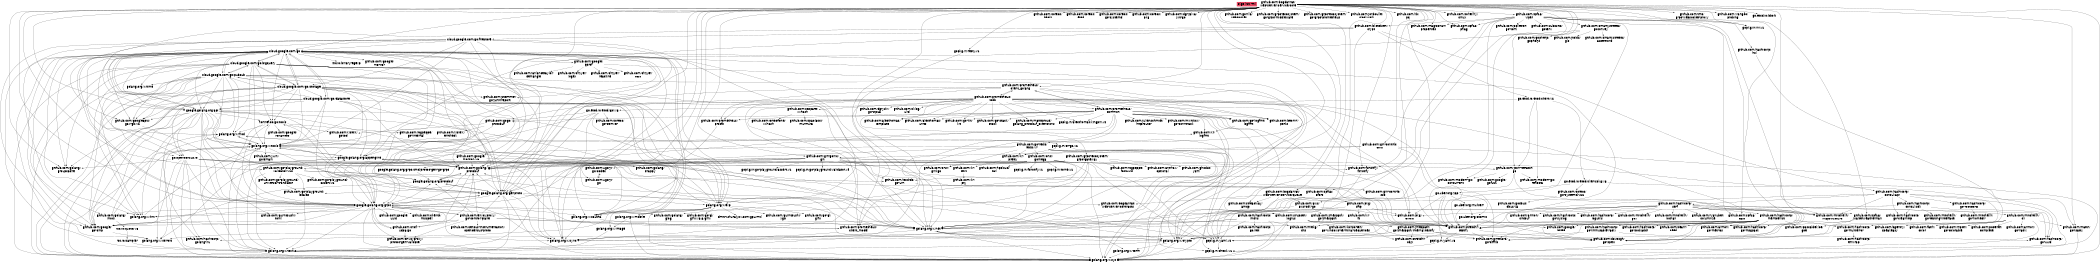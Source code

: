 digraph {
graph [overlap=false, size=14];
root="$(go list -m)";
node [ shape = plaintext, fontname = "Helvetica",
fontsize=24];
"$(go list -m)" [style = filled,
fillcolor = "#E94762"];
"cloud.google.com/go" -> "cloud.google.com/go/bigquery"
"cloud.google.com/go" -> "cloud.google.com/go/datastore"
"cloud.google.com/go" -> "cloud.google.com/go/pubsub"
"cloud.google.com/go" -> "cloud.google.com/go/storage"
"cloud.google.com/go" -> "github.com/golang/\ngroupcache"
"cloud.google.com/go" -> "github.com/golang/\nmock"
"cloud.google.com/go" -> "github.com/golang/\nprotobuf"
"cloud.google.com/go" -> "github.com/google/\nbtree"
"cloud.google.com/go" -> "github.com/google/\ngo-cmp"
"cloud.google.com/go" -> "github.com/google/\nmartian"
"cloud.google.com/go" -> "github.com/google/\nmartian/v3"
"cloud.google.com/go" -> "github.com/google/\npprof"
"cloud.google.com/go" -> "github.com/googleapis/\ngax-go/v2"
"cloud.google.com/go" -> "github.com/jstemmer/\ngo-junit-report"
"cloud.google.com/go" -> "go.opencensus.io"
"cloud.google.com/go" -> "golang.org/x/exp"
"cloud.google.com/go" -> "golang.org/x/lint"
"cloud.google.com/go" -> "golang.org/x/mod"
"cloud.google.com/go" -> "golang.org/x/net"
"cloud.google.com/go" -> "golang.org/x/oauth2"
"cloud.google.com/go" -> "golang.org/x/sync"
"cloud.google.com/go" -> "golang.org/x/sys"
"cloud.google.com/go" -> "golang.org/x/text"
"cloud.google.com/go" -> "golang.org/x/time"
"cloud.google.com/go" -> "golang.org/x/tools"
"cloud.google.com/go" -> "golang.org/x/xerrors"
"cloud.google.com/go" -> "google.golang.org/api"
"cloud.google.com/go" -> "google.golang.org/appengine"
"cloud.google.com/go" -> "google.golang.org/genproto"
"cloud.google.com/go" -> "google.golang.org/grpc"
"cloud.google.com/go" -> "google.golang.org/protobuf"
"cloud.google.com/go" -> "honnef.co/go/tools"
"cloud.google.com/go" -> "rsc.io/binaryregexp"
"cloud.google.com/go/bigquery" -> "cloud.google.com/go"
"cloud.google.com/go/bigquery" -> "cloud.google.com/go/pubsub"
"cloud.google.com/go/bigquery" -> "cloud.google.com/go/storage"
"cloud.google.com/go/bigquery" -> "github.com/golang/\ngroupcache"
"cloud.google.com/go/bigquery" -> "github.com/golang/\nprotobuf"
"cloud.google.com/go/bigquery" -> "github.com/google/\ngo-cmp"
"cloud.google.com/go/bigquery" -> "github.com/googleapis/\ngax-go/v2"
"cloud.google.com/go/bigquery" -> "golang.org/x/exp"
"cloud.google.com/go/bigquery" -> "golang.org/x/lint"
"cloud.google.com/go/bigquery" -> "golang.org/x/mod"
"cloud.google.com/go/bigquery" -> "golang.org/x/net"
"cloud.google.com/go/bigquery" -> "golang.org/x/sys"
"cloud.google.com/go/bigquery" -> "golang.org/x/tools"
"cloud.google.com/go/bigquery" -> "google.golang.org/api"
"cloud.google.com/go/bigquery" -> "google.golang.org/appengine"
"cloud.google.com/go/bigquery" -> "google.golang.org/genproto"
"cloud.google.com/go/bigquery" -> "google.golang.org/grpc"
"cloud.google.com/go/bigquery" -> "honnef.co/go/tools"
"cloud.google.com/go/datastore" -> "cloud.google.com/go"
"cloud.google.com/go/datastore" -> "cloud.google.com/go/pubsub"
"cloud.google.com/go/datastore" -> "github.com/golang/\nprotobuf"
"cloud.google.com/go/datastore" -> "github.com/google/\ngo-cmp"
"cloud.google.com/go/datastore" -> "github.com/googleapis/\ngax-go/v2"
"cloud.google.com/go/datastore" -> "golang.org/x/exp"
"cloud.google.com/go/datastore" -> "golang.org/x/sys"
"cloud.google.com/go/datastore" -> "golang.org/x/tools"
"cloud.google.com/go/datastore" -> "google.golang.org/api"
"cloud.google.com/go/datastore" -> "google.golang.org/appengine"
"cloud.google.com/go/datastore" -> "google.golang.org/genproto"
"cloud.google.com/go/datastore" -> "google.golang.org/grpc"
"cloud.google.com/go/firestore" -> "cloud.google.com/go"
"cloud.google.com/go/firestore" -> "cloud.google.com/go/storage"
"cloud.google.com/go/firestore" -> "github.com/golang/\nprotobuf"
"cloud.google.com/go/firestore" -> "github.com/google/\ngo-cmp"
"cloud.google.com/go/firestore" -> "github.com/googleapis/\ngax-go/v2"
"cloud.google.com/go/firestore" -> "golang.org/x/exp"
"cloud.google.com/go/firestore" -> "golang.org/x/lint"
"cloud.google.com/go/firestore" -> "golang.org/x/tools"
"cloud.google.com/go/firestore" -> "google.golang.org/api"
"cloud.google.com/go/firestore" -> "google.golang.org/genproto"
"cloud.google.com/go/firestore" -> "google.golang.org/grpc"
"cloud.google.com/go/pubsub" -> "cloud.google.com/go"
"cloud.google.com/go/pubsub" -> "cloud.google.com/go/bigquery"
"cloud.google.com/go/pubsub" -> "cloud.google.com/go/storage"
"cloud.google.com/go/pubsub" -> "github.com/golang/\nprotobuf"
"cloud.google.com/go/pubsub" -> "github.com/google/\ngo-cmp"
"cloud.google.com/go/pubsub" -> "github.com/googleapis/\ngax-go/v2"
"cloud.google.com/go/pubsub" -> "go.opencensus.io"
"cloud.google.com/go/pubsub" -> "golang.org/x/exp"
"cloud.google.com/go/pubsub" -> "golang.org/x/lint"
"cloud.google.com/go/pubsub" -> "golang.org/x/mod"
"cloud.google.com/go/pubsub" -> "golang.org/x/net"
"cloud.google.com/go/pubsub" -> "golang.org/x/oauth2"
"cloud.google.com/go/pubsub" -> "golang.org/x/sync"
"cloud.google.com/go/pubsub" -> "golang.org/x/sys"
"cloud.google.com/go/pubsub" -> "golang.org/x/time"
"cloud.google.com/go/pubsub" -> "golang.org/x/tools"
"cloud.google.com/go/pubsub" -> "google.golang.org/api"
"cloud.google.com/go/pubsub" -> "google.golang.org/genproto"
"cloud.google.com/go/pubsub" -> "google.golang.org/grpc"
"cloud.google.com/go/storage" -> "cloud.google.com/go"
"cloud.google.com/go/storage" -> "cloud.google.com/go/bigquery"
"cloud.google.com/go/storage" -> "cloud.google.com/go/datastore"
"cloud.google.com/go/storage" -> "cloud.google.com/go/pubsub"
"cloud.google.com/go/storage" -> "github.com/golang/\ngroupcache"
"cloud.google.com/go/storage" -> "github.com/golang/\nprotobuf"
"cloud.google.com/go/storage" -> "github.com/google/\ngo-cmp"
"cloud.google.com/go/storage" -> "github.com/googleapis/\ngax-go/v2"
"cloud.google.com/go/storage" -> "github.com/jstemmer/\ngo-junit-report"
"cloud.google.com/go/storage" -> "go.opencensus.io"
"cloud.google.com/go/storage" -> "golang.org/x/exp"
"cloud.google.com/go/storage" -> "golang.org/x/net"
"cloud.google.com/go/storage" -> "golang.org/x/oauth2"
"cloud.google.com/go/storage" -> "golang.org/x/sys"
"cloud.google.com/go/storage" -> "golang.org/x/tools"
"cloud.google.com/go/storage" -> "google.golang.org/api"
"cloud.google.com/go/storage" -> "google.golang.org/appengine"
"cloud.google.com/go/storage" -> "google.golang.org/genproto"
"cloud.google.com/go/storage" -> "google.golang.org/grpc"
"cloud.google.com/go/storage" -> "honnef.co/go/tools"
"github.com/aws/\naws-sdk-go" -> "github.com/jmespath/\ngo-jmespath"
"github.com/aws/\naws-sdk-go" -> "github.com/pkg/\nerrors"
"github.com/aws/\naws-sdk-go" -> "golang.org/x/net"
"github.com/bketelsen/\ncrypt" -> "cloud.google.com/go/firestore"
"github.com/bketelsen/\ncrypt" -> "github.com/hashicorp/\nconsul/api"
"github.com/bketelsen/\ncrypt" -> "go.etcd.io/etcd/client/v2"
"github.com/bketelsen/\ncrypt" -> "golang.org/x/crypto"
"github.com/bketelsen/\ncrypt" -> "google.golang.org/api"
"github.com/bketelsen/\ncrypt" -> "google.golang.org/grpc"
"github.com/bogdanrat/\nweb-server/service/core" -> "cloud.google.com/go"
"github.com/bogdanrat/\nweb-server/service/core" -> "github.com/aws/\naws-sdk-go"
"github.com/bogdanrat/\nweb-server/service/core" -> "github.com/bogdanrat/\nweb-server/contracts"
"github.com/bogdanrat/\nweb-server/service/core" -> "github.com/bogdanrat/\nweb-server/service/queue"
"github.com/bogdanrat/\nweb-server/service/core" -> "github.com/coreos/\nbbolt"
"github.com/bogdanrat/\nweb-server/service/core" -> "github.com/coreos/\netcd"
"github.com/bogdanrat/\nweb-server/service/core" -> "github.com/coreos/\ngo-systemd"
"github.com/bogdanrat/\nweb-server/service/core" -> "github.com/coreos/\npkg"
"github.com/bogdanrat/\nweb-server/service/core" -> "github.com/dgrijalva/\njwt-go"
"github.com/bogdanrat/\nweb-server/service/core" -> "github.com/fsnotify/\nfsnotify"
"github.com/bogdanrat/\nweb-server/service/core" -> "github.com/gin-contrib/\ncors"
"github.com/bogdanrat/\nweb-server/service/core" -> "github.com/gin-gonic/\ngin"
"github.com/bogdanrat/\nweb-server/service/core" -> "github.com/go-playground/\nvalidator/v10"
"github.com/bogdanrat/\nweb-server/service/core" -> "github.com/go-redis/\nredis/v7"
"github.com/bogdanrat/\nweb-server/service/core" -> "github.com/golang/\ngroupcache"
"github.com/bogdanrat/\nweb-server/service/core" -> "github.com/gorilla/\nwebsocket"
"github.com/bogdanrat/\nweb-server/service/core" -> "github.com/grpc-ecosystem/\ngo-grpc-middleware"
"github.com/bogdanrat/\nweb-server/service/core" -> "github.com/grpc-ecosystem/\ngo-grpc-prometheus"
"github.com/bogdanrat/\nweb-server/service/core" -> "github.com/jonboulle/\nclockwork"
"github.com/bogdanrat/\nweb-server/service/core" -> "github.com/json-iterator/\ngo"
"github.com/bogdanrat/\nweb-server/service/core" -> "github.com/leodido/\ngo-urn"
"github.com/bogdanrat/\nweb-server/service/core" -> "github.com/lib/\npq"
"github.com/bogdanrat/\nweb-server/service/core" -> "github.com/magiconair/\nproperties"
"github.com/bogdanrat/\nweb-server/service/core" -> "github.com/mattn/\ngo-isatty"
"github.com/bogdanrat/\nweb-server/service/core" -> "github.com/mitchellh/\nmapstructure"
"github.com/bogdanrat/\nweb-server/service/core" -> "github.com/modern-go/\nconcurrent"
"github.com/bogdanrat/\nweb-server/service/core" -> "github.com/prometheus/\nclient_golang"
"github.com/bogdanrat/\nweb-server/service/core" -> "github.com/soheilhy/\ncmux"
"github.com/bogdanrat/\nweb-server/service/core" -> "github.com/spf13/\nafero"
"github.com/bogdanrat/\nweb-server/service/core" -> "github.com/spf13/\ncast"
"github.com/bogdanrat/\nweb-server/service/core" -> "github.com/spf13/\njwalterweatherman"
"github.com/bogdanrat/\nweb-server/service/core" -> "github.com/spf13/\npflag"
"github.com/bogdanrat/\nweb-server/service/core" -> "github.com/spf13/\nviper"
"github.com/bogdanrat/\nweb-server/service/core" -> "github.com/streadway/\namqp"
"github.com/bogdanrat/\nweb-server/service/core" -> "github.com/tmc/\ngrpc-websocket-proxy"
"github.com/bogdanrat/\nweb-server/service/core" -> "github.com/ugorji/\ngo"
"github.com/bogdanrat/\nweb-server/service/core" -> "github.com/xiang90/\nprobing"
"github.com/bogdanrat/\nweb-server/service/core" -> "go.etcd.io/bbolt"
"github.com/bogdanrat/\nweb-server/service/core" -> "golang.org/x/crypto"
"github.com/bogdanrat/\nweb-server/service/core" -> "golang.org/x/net"
"github.com/bogdanrat/\nweb-server/service/core" -> "golang.org/x/oauth2"
"github.com/bogdanrat/\nweb-server/service/core" -> "golang.org/x/sys"
"github.com/bogdanrat/\nweb-server/service/core" -> "google.golang.org/api"
"github.com/bogdanrat/\nweb-server/service/core" -> "google.golang.org/genproto"
"github.com/bogdanrat/\nweb-server/service/core" -> "google.golang.org/grpc"
"github.com/bogdanrat/\nweb-server/service/core" -> "google.golang.org/protobuf"
"github.com/bogdanrat/\nweb-server/service/core" -> "gopkg.in/ini.v1"
"github.com/bogdanrat/\nweb-server/service/core" -> "gopkg.in/resty.v1"
"github.com/bogdanrat/\nweb-server/service/core" -> "gopkg.in/yaml.v2"
"github.com/bogdanrat/\nweb-server/service/queue" -> "github.com/aws/\naws-sdk-go"
"github.com/bogdanrat/\nweb-server/service/queue" -> "github.com/bogdanrat/\nweb-server/contracts"
"github.com/bogdanrat/\nweb-server/service/queue" -> "github.com/mitchellh/\nmapstructure"
"github.com/bogdanrat/\nweb-server/service/queue" -> "github.com/streadway/\namqp"
"github.com/bogdanrat/\nweb-server/service/queue" -> "golang.org/x/crypto"
"github.com/cespare/\nxxhash" -> "github.com/OneOfOne/\nxxhash"
"github.com/cespare/\nxxhash" -> "github.com/spaolacci/\nmurmur3"
"github.com/cncf/\nudpa/go" -> "github.com/envoyproxy/\nprotoc-gen-validate"
"github.com/cncf/\nudpa/go" -> "github.com/golang/\nprotobuf"
"github.com/cncf/\nudpa/go" -> "google.golang.org/grpc"
"github.com/coreos/\ngo-systemd/v22" -> "github.com/godbus/\ndbus/v5"
"github.com/envoyproxy/\ngo-control-plane" -> "github.com/census-instrumentation/\nopencensus-proto"
"github.com/envoyproxy/\ngo-control-plane" -> "github.com/cncf/\nudpa/go"
"github.com/envoyproxy/\ngo-control-plane" -> "github.com/envoyproxy/\nprotoc-gen-validate"
"github.com/envoyproxy/\ngo-control-plane" -> "github.com/golang/\nprotobuf"
"github.com/envoyproxy/\ngo-control-plane" -> "github.com/google/\ngo-cmp"
"github.com/envoyproxy/\ngo-control-plane" -> "github.com/prometheus/\nclient_model"
"github.com/envoyproxy/\ngo-control-plane" -> "github.com/stretchr/\ntestify"
"github.com/envoyproxy/\ngo-control-plane" -> "google.golang.org/genproto"
"github.com/envoyproxy/\ngo-control-plane" -> "google.golang.org/grpc"
"github.com/envoyproxy/\ngo-control-plane" -> "google.golang.org/protobuf"
"github.com/fsnotify/\nfsnotify" -> "golang.org/x/sys"
"github.com/gin-contrib/\ncors" -> "github.com/gin-gonic/\ngin"
"github.com/gin-contrib/\ncors" -> "github.com/kr/\npretty"
"github.com/gin-contrib/\ncors" -> "github.com/stretchr/\ntestify"
"github.com/gin-contrib/\ncors" -> "gopkg.in/check.v1"
"github.com/gin-contrib/\nsse" -> "github.com/stretchr/\ntestify"
"github.com/gin-gonic/\ngin" -> "github.com/gin-contrib/\nsse"
"github.com/gin-gonic/\ngin" -> "github.com/go-playground/\nlocales"
"github.com/gin-gonic/\ngin" -> "github.com/go-playground/\nuniversal-translator"
"github.com/gin-gonic/\ngin" -> "github.com/go-playground/\nvalidator/v10"
"github.com/gin-gonic/\ngin" -> "github.com/golang/\nprotobuf"
"github.com/gin-gonic/\ngin" -> "github.com/json-iterator/\ngo"
"github.com/gin-gonic/\ngin" -> "github.com/leodido/\ngo-urn"
"github.com/gin-gonic/\ngin" -> "github.com/mattn/\ngo-isatty"
"github.com/gin-gonic/\ngin" -> "github.com/stretchr/\ntestify"
"github.com/gin-gonic/\ngin" -> "github.com/ugorji/\ngo/codec"
"github.com/gin-gonic/\ngin" -> "gopkg.in/go-playground/assert.v1"
"github.com/gin-gonic/\ngin" -> "gopkg.in/go-playground/validator.v9"
"github.com/gin-gonic/\ngin" -> "gopkg.in/yaml.v2"
"github.com/go-logfmt/\nlogfmt" -> "github.com/kr/\nlogfmt"
"github.com/go-playground/\nlocales" -> "golang.org/x/text"
"github.com/go-playground/\nuniversal-translator" -> "github.com/go-playground/\nlocales"
"github.com/go-playground/\nvalidator/v10" -> "github.com/go-playground/\nassert/v2"
"github.com/go-playground/\nvalidator/v10" -> "github.com/go-playground/\nlocales"
"github.com/go-playground/\nvalidator/v10" -> "github.com/go-playground/\nuniversal-translator"
"github.com/go-playground/\nvalidator/v10" -> "github.com/leodido/\ngo-urn"
"github.com/go-playground/\nvalidator/v10" -> "golang.org/x/crypto"
"github.com/go-playground/\nvalidator/v10" -> "golang.org/x/text"
"github.com/go-redis/\nredis/v7" -> "github.com/golang/\nprotobuf"
"github.com/go-redis/\nredis/v7" -> "github.com/kr/\npretty"
"github.com/go-redis/\nredis/v7" -> "github.com/onsi/\nginkgo"
"github.com/go-redis/\nredis/v7" -> "github.com/onsi/\ngomega"
"github.com/go-redis/\nredis/v7" -> "golang.org/x/net"
"github.com/go-redis/\nredis/v7" -> "golang.org/x/sys"
"github.com/go-redis/\nredis/v7" -> "golang.org/x/text"
"github.com/go-redis/\nredis/v7" -> "gopkg.in/check.v1"
"github.com/go-redis/\nredis/v7" -> "gopkg.in/yaml.v2"
"github.com/gogo/\nprotobuf" -> "github.com/kisielk/\nerrcheck"
"github.com/gogo/\nprotobuf" -> "github.com/kisielk/\ngotool"
"github.com/gogo/\nprotobuf" -> "golang.org/x/tools"
"github.com/golang/\nmock" -> "golang.org/x/mod"
"github.com/golang/\nmock" -> "golang.org/x/tools"
"github.com/golang/\nmock" -> "rsc.io/quote/v3"
"github.com/golang/\nprotobuf" -> "github.com/google/\ngo-cmp"
"github.com/golang/\nprotobuf" -> "google.golang.org/protobuf"
"github.com/google/\ngo-cmp" -> "golang.org/x/xerrors"
"github.com/google/\nmartian/v3" -> "github.com/golang/\nprotobuf"
"github.com/google/\nmartian/v3" -> "github.com/golang/\nsnappy"
"github.com/google/\nmartian/v3" -> "golang.org/x/net"
"github.com/google/\nmartian/v3" -> "google.golang.org/grpc"
"github.com/google/\nmartian/v3" -> "google.golang.org/grpc/cmd/protoc-gen-go-grpc"
"github.com/google/\nmartian/v3" -> "google.golang.org/protobuf"
"github.com/google/\npprof" -> "github.com/chzyer/\nlogex"
"github.com/google/\npprof" -> "github.com/chzyer/\nreadline"
"github.com/google/\npprof" -> "github.com/chzyer/\ntest"
"github.com/google/\npprof" -> "github.com/ianlancetaylor/\ndemangle"
"github.com/google/\npprof" -> "golang.org/x/sys"
"github.com/googleapis/\ngax-go/v2" -> "google.golang.org/grpc"
"github.com/grpc-ecosystem/\ngrpc-gateway" -> "github.com/antihax/\noptional"
"github.com/grpc-ecosystem/\ngrpc-gateway" -> "github.com/ghodss/\nyaml"
"github.com/grpc-ecosystem/\ngrpc-gateway" -> "github.com/golang/\nglog"
"github.com/grpc-ecosystem/\ngrpc-gateway" -> "github.com/golang/\nprotobuf"
"github.com/grpc-ecosystem/\ngrpc-gateway" -> "github.com/rogpeppe/\nfastuuid"
"github.com/grpc-ecosystem/\ngrpc-gateway" -> "golang.org/x/net"
"github.com/grpc-ecosystem/\ngrpc-gateway" -> "golang.org/x/oauth2"
"github.com/grpc-ecosystem/\ngrpc-gateway" -> "golang.org/x/xerrors"
"github.com/grpc-ecosystem/\ngrpc-gateway" -> "google.golang.org/genproto"
"github.com/grpc-ecosystem/\ngrpc-gateway" -> "google.golang.org/grpc"
"github.com/grpc-ecosystem/\ngrpc-gateway" -> "gopkg.in/yaml.v2"
"github.com/hashicorp/\nconsul/api" -> "github.com/hashicorp/\nconsul/sdk"
"github.com/hashicorp/\nconsul/api" -> "github.com/hashicorp/\ngo-cleanhttp"
"github.com/hashicorp/\nconsul/api" -> "github.com/hashicorp/\ngo-rootcerts"
"github.com/hashicorp/\nconsul/api" -> "github.com/hashicorp/\ngo-uuid"
"github.com/hashicorp/\nconsul/api" -> "github.com/hashicorp/\nserf"
"github.com/hashicorp/\nconsul/api" -> "github.com/mitchellh/\nmapstructure"
"github.com/hashicorp/\nconsul/api" -> "github.com/pascaldekloe/\ngoe"
"github.com/hashicorp/\nconsul/api" -> "github.com/stretchr/\ntestify"
"github.com/hashicorp/\nconsul/sdk" -> "github.com/hashicorp/\ngo-cleanhttp"
"github.com/hashicorp/\nconsul/sdk" -> "github.com/hashicorp/\ngo-uuid"
"github.com/hashicorp/\nconsul/sdk" -> "github.com/mitchellh/\ngo-testing-interface"
"github.com/hashicorp/\nconsul/sdk" -> "github.com/pkg/\nerrors"
"github.com/hashicorp/\ngo-immutable-radix" -> "github.com/hashicorp/\ngo-uuid"
"github.com/hashicorp/\ngo-immutable-radix" -> "github.com/hashicorp/\ngolang-lru"
"github.com/hashicorp/\ngo-multierror" -> "github.com/hashicorp/\nerrwrap"
"github.com/hashicorp/\ngo-rootcerts" -> "github.com/mitchellh/\ngo-homedir"
"github.com/hashicorp/\nhcl" -> "github.com/davecgh/\ngo-spew"
"github.com/hashicorp/\nmdns" -> "github.com/hashicorp/\ngo.net"
"github.com/hashicorp/\nmdns" -> "github.com/miekg/\ndns"
"github.com/hashicorp/\nmdns" -> "golang.org/x/crypto"
"github.com/hashicorp/\nmdns" -> "golang.org/x/net"
"github.com/hashicorp/\nmdns" -> "golang.org/x/sync"
"github.com/hashicorp/\nmdns" -> "golang.org/x/sys"
"github.com/hashicorp/\nmemberlist" -> "github.com/armon/\ngo-metrics"
"github.com/hashicorp/\nmemberlist" -> "github.com/davecgh/\ngo-spew"
"github.com/hashicorp/\nmemberlist" -> "github.com/google/\nbtree"
"github.com/hashicorp/\nmemberlist" -> "github.com/hashicorp/\ngo-immutable-radix"
"github.com/hashicorp/\nmemberlist" -> "github.com/hashicorp/\ngo-msgpack"
"github.com/hashicorp/\nmemberlist" -> "github.com/hashicorp/\ngo-multierror"
"github.com/hashicorp/\nmemberlist" -> "github.com/hashicorp/\ngo-sockaddr"
"github.com/hashicorp/\nmemberlist" -> "github.com/miekg/\ndns"
"github.com/hashicorp/\nmemberlist" -> "github.com/pascaldekloe/\ngoe"
"github.com/hashicorp/\nmemberlist" -> "github.com/pmezard/\ngo-difflib"
"github.com/hashicorp/\nmemberlist" -> "github.com/sean-/\nseed"
"github.com/hashicorp/\nmemberlist" -> "github.com/stretchr/\ntestify"
"github.com/hashicorp/\nmemberlist" -> "golang.org/x/crypto"
"github.com/hashicorp/\nmemberlist" -> "golang.org/x/net"
"github.com/hashicorp/\nmemberlist" -> "golang.org/x/sync"
"github.com/hashicorp/\nmemberlist" -> "golang.org/x/sys"
"github.com/hashicorp/\nserf" -> "github.com/armon/\ncircbuf"
"github.com/hashicorp/\nserf" -> "github.com/armon/\ngo-metrics"
"github.com/hashicorp/\nserf" -> "github.com/hashicorp/\ngo-msgpack"
"github.com/hashicorp/\nserf" -> "github.com/hashicorp/\ngo-syslog"
"github.com/hashicorp/\nserf" -> "github.com/hashicorp/\ngo-uuid"
"github.com/hashicorp/\nserf" -> "github.com/hashicorp/\nlogutils"
"github.com/hashicorp/\nserf" -> "github.com/hashicorp/\nmdns"
"github.com/hashicorp/\nserf" -> "github.com/hashicorp/\nmemberlist"
"github.com/hashicorp/\nserf" -> "github.com/mitchellh/\ncli"
"github.com/hashicorp/\nserf" -> "github.com/mitchellh/\ngox"
"github.com/hashicorp/\nserf" -> "github.com/mitchellh/\niochan"
"github.com/hashicorp/\nserf" -> "github.com/mitchellh/\nmapstructure"
"github.com/hashicorp/\nserf" -> "github.com/ryanuber/\ncolumnize"
"github.com/hashicorp/\nserf" -> "github.com/stretchr/\ntestify"
"github.com/hashicorp/\nserf" -> "golang.org/x/net"
"github.com/jmespath/\ngo-jmespath" -> "github.com/jmespath/\ngo-jmespath/internal/testify"
"github.com/jmespath/\ngo-jmespath/internal/testify" -> "github.com/davecgh/\ngo-spew"
"github.com/jmespath/\ngo-jmespath/internal/testify" -> "github.com/pmezard/\ngo-difflib"
"github.com/jmespath/\ngo-jmespath/internal/testify" -> "github.com/stretchr/\nobjx"
"github.com/jmespath/\ngo-jmespath/internal/testify" -> "gopkg.in/yaml.v2"
"github.com/json-iterator/\ngo" -> "github.com/davecgh/\ngo-spew"
"github.com/json-iterator/\ngo" -> "github.com/google/\ngofuzz"
"github.com/json-iterator/\ngo" -> "github.com/modern-go/\nconcurrent"
"github.com/json-iterator/\ngo" -> "github.com/modern-go/\nreflect2"
"github.com/json-iterator/\ngo" -> "github.com/stretchr/\ntestify"
"github.com/kisielk/\nerrcheck" -> "golang.org/x/tools"
"github.com/kr/\npretty" -> "github.com/kr/\ntext"
"github.com/kr/\ntext" -> "github.com/kr/\npty"
"github.com/leodido/\ngo-urn" -> "github.com/stretchr/\ntestify"
"github.com/mattn/\ngo-isatty" -> "golang.org/x/sys"
"github.com/mitchellh/\ncli" -> "github.com/armon/\ngo-radix"
"github.com/mitchellh/\ncli" -> "github.com/bgentry/\nspeakeasy"
"github.com/mitchellh/\ncli" -> "github.com/fatih/\ncolor"
"github.com/mitchellh/\ncli" -> "github.com/hashicorp/\ngo-multierror"
"github.com/mitchellh/\ncli" -> "github.com/mattn/\ngo-colorable"
"github.com/mitchellh/\ncli" -> "github.com/mattn/\ngo-isatty"
"github.com/mitchellh/\ncli" -> "github.com/posener/\ncomplete"
"github.com/mitchellh/\ncli" -> "golang.org/x/sys"
"github.com/onsi/\ngomega" -> "github.com/fsnotify/\nfsnotify"
"github.com/onsi/\ngomega" -> "github.com/golang/\nprotobuf"
"github.com/onsi/\ngomega" -> "github.com/hpcloud/\ntail"
"github.com/onsi/\ngomega" -> "github.com/onsi/\nginkgo"
"github.com/onsi/\ngomega" -> "golang.org/x/net"
"github.com/onsi/\ngomega" -> "golang.org/x/sync"
"github.com/onsi/\ngomega" -> "golang.org/x/sys"
"github.com/onsi/\ngomega" -> "golang.org/x/text"
"github.com/onsi/\ngomega" -> "gopkg.in/fsnotify.v1"
"github.com/onsi/\ngomega" -> "gopkg.in/tomb.v1"
"github.com/onsi/\ngomega" -> "gopkg.in/yaml.v2"
"github.com/pkg/\nsftp" -> "github.com/kr/\nfs"
"github.com/pkg/\nsftp" -> "github.com/pkg/\nerrors"
"github.com/pkg/\nsftp" -> "github.com/stretchr/\ntestify"
"github.com/pkg/\nsftp" -> "golang.org/x/crypto"
"github.com/prometheus/\nclient_golang" -> "github.com/beorn7/\nperks"
"github.com/prometheus/\nclient_golang" -> "github.com/go-logfmt/\nlogfmt"
"github.com/prometheus/\nclient_golang" -> "github.com/golang/\nprotobuf"
"github.com/prometheus/\nclient_golang" -> "github.com/prometheus/\nclient_model"
"github.com/prometheus/\nclient_golang" -> "github.com/prometheus/\ncommon"
"github.com/prometheus/\nclient_golang" -> "github.com/prometheus/\nprocfs"
"github.com/prometheus/\nclient_golang" -> "github.com/prometheus/\ntsdb"
"github.com/prometheus/\nclient_model" -> "github.com/golang/\nprotobuf"
"github.com/prometheus/\nclient_model" -> "golang.org/x/sync"
"github.com/prometheus/\ncommon" -> "github.com/alecthomas/\ntemplate"
"github.com/prometheus/\ncommon" -> "github.com/alecthomas/\nunits"
"github.com/prometheus/\ncommon" -> "github.com/beorn7/\nperks"
"github.com/prometheus/\ncommon" -> "github.com/go-kit/\nkit"
"github.com/prometheus/\ncommon" -> "github.com/go-logfmt/\nlogfmt"
"github.com/prometheus/\ncommon" -> "github.com/go-stack/\nstack"
"github.com/prometheus/\ncommon" -> "github.com/gogo/\nprotobuf"
"github.com/prometheus/\ncommon" -> "github.com/golang/\nprotobuf"
"github.com/prometheus/\ncommon" -> "github.com/julienschmidt/\nhttprouter"
"github.com/prometheus/\ncommon" -> "github.com/kr/\nlogfmt"
"github.com/prometheus/\ncommon" -> "github.com/matttproud/\ngolang_protobuf_extensions"
"github.com/prometheus/\ncommon" -> "github.com/mwitkow/\ngo-conntrack"
"github.com/prometheus/\ncommon" -> "github.com/pkg/\nerrors"
"github.com/prometheus/\ncommon" -> "github.com/prometheus/\nclient_golang"
"github.com/prometheus/\ncommon" -> "github.com/prometheus/\nclient_model"
"github.com/prometheus/\ncommon" -> "github.com/prometheus/\nprocfs"
"github.com/prometheus/\ncommon" -> "github.com/sirupsen/\nlogrus"
"github.com/prometheus/\ncommon" -> "golang.org/x/net"
"github.com/prometheus/\ncommon" -> "golang.org/x/sync"
"github.com/prometheus/\ncommon" -> "golang.org/x/sys"
"github.com/prometheus/\ncommon" -> "gopkg.in/alecthomas/kingpin.v2"
"github.com/prometheus/\ncommon" -> "gopkg.in/yaml.v2"
"github.com/prometheus/\nprocfs" -> "golang.org/x/sync"
"github.com/prometheus/\ntsdb" -> "github.com/alecthomas/\ntemplate"
"github.com/prometheus/\ntsdb" -> "github.com/alecthomas/\nunits"
"github.com/prometheus/\ntsdb" -> "github.com/beorn7/\nperks"
"github.com/prometheus/\ntsdb" -> "github.com/cespare/\nxxhash"
"github.com/prometheus/\ntsdb" -> "github.com/davecgh/\ngo-spew"
"github.com/prometheus/\ntsdb" -> "github.com/dgryski/\ngo-sip13"
"github.com/prometheus/\ntsdb" -> "github.com/go-kit/\nkit"
"github.com/prometheus/\ntsdb" -> "github.com/go-logfmt/\nlogfmt"
"github.com/prometheus/\ntsdb" -> "github.com/go-stack/\nstack"
"github.com/prometheus/\ntsdb" -> "github.com/gogo/\nprotobuf"
"github.com/prometheus/\ntsdb" -> "github.com/golang/\nprotobuf"
"github.com/prometheus/\ntsdb" -> "github.com/kr/\nlogfmt"
"github.com/prometheus/\ntsdb" -> "github.com/matttproud/\ngolang_protobuf_extensions"
"github.com/prometheus/\ntsdb" -> "github.com/oklog/\nulid"
"github.com/prometheus/\ntsdb" -> "github.com/pkg/\nerrors"
"github.com/prometheus/\ntsdb" -> "github.com/pmezard/\ngo-difflib"
"github.com/prometheus/\ntsdb" -> "github.com/prometheus/\nclient_golang"
"github.com/prometheus/\ntsdb" -> "github.com/prometheus/\nclient_model"
"github.com/prometheus/\ntsdb" -> "github.com/prometheus/\ncommon"
"github.com/prometheus/\ntsdb" -> "github.com/prometheus/\nprocfs"
"github.com/prometheus/\ntsdb" -> "github.com/stretchr/\ntestify"
"github.com/prometheus/\ntsdb" -> "golang.org/x/sync"
"github.com/prometheus/\ntsdb" -> "golang.org/x/sys"
"github.com/prometheus/\ntsdb" -> "gopkg.in/alecthomas/kingpin.v2"
"github.com/rogpeppe/\ngo-internal" -> "gopkg.in/errgo.v2"
"github.com/sirupsen/\nlogrus" -> "github.com/davecgh/\ngo-spew"
"github.com/sirupsen/\nlogrus" -> "github.com/konsorten/\ngo-windows-terminal-sequences"
"github.com/sirupsen/\nlogrus" -> "github.com/pmezard/\ngo-difflib"
"github.com/sirupsen/\nlogrus" -> "github.com/stretchr/\nobjx"
"github.com/sirupsen/\nlogrus" -> "github.com/stretchr/\ntestify"
"github.com/sirupsen/\nlogrus" -> "golang.org/x/crypto"
"github.com/sirupsen/\nlogrus" -> "golang.org/x/sys"
"github.com/smartystreets/\ngoconvey" -> "github.com/gopherjs/\ngopherjs"
"github.com/smartystreets/\ngoconvey" -> "github.com/jtolds/\ngls"
"github.com/smartystreets/\ngoconvey" -> "github.com/smartystreets/\nassertions"
"github.com/smartystreets/\ngoconvey" -> "golang.org/x/tools"
"github.com/spf13/\nafero" -> "github.com/pkg/\nsftp"
"github.com/spf13/\nafero" -> "golang.org/x/crypto"
"github.com/spf13/\nafero" -> "golang.org/x/text"
"github.com/spf13/\ncast" -> "github.com/davecgh/\ngo-spew"
"github.com/spf13/\ncast" -> "github.com/pmezard/\ngo-difflib"
"github.com/spf13/\ncast" -> "github.com/stretchr/\ntestify"
"github.com/spf13/\njwalterweatherman" -> "github.com/davecgh/\ngo-spew"
"github.com/spf13/\njwalterweatherman" -> "github.com/pmezard/\ngo-difflib"
"github.com/spf13/\njwalterweatherman" -> "github.com/stretchr/\ntestify"
"github.com/spf13/\nviper" -> "github.com/bketelsen/\ncrypt"
"github.com/spf13/\nviper" -> "github.com/fsnotify/\nfsnotify"
"github.com/spf13/\nviper" -> "github.com/hashicorp/\nhcl"
"github.com/spf13/\nviper" -> "github.com/magiconair/\nproperties"
"github.com/spf13/\nviper" -> "github.com/mitchellh/\nmapstructure"
"github.com/spf13/\nviper" -> "github.com/pelletier/\ngo-toml"
"github.com/spf13/\nviper" -> "github.com/smartystreets/\ngoconvey"
"github.com/spf13/\nviper" -> "github.com/spf13/\nafero"
"github.com/spf13/\nviper" -> "github.com/spf13/\ncast"
"github.com/spf13/\nviper" -> "github.com/spf13/\njwalterweatherman"
"github.com/spf13/\nviper" -> "github.com/spf13/\npflag"
"github.com/spf13/\nviper" -> "github.com/stretchr/\ntestify"
"github.com/spf13/\nviper" -> "github.com/subosito/\ngotenv"
"github.com/spf13/\nviper" -> "gopkg.in/ini.v1"
"github.com/spf13/\nviper" -> "gopkg.in/yaml.v2"
"github.com/stretchr/\ntestify" -> "github.com/davecgh/\ngo-spew"
"github.com/stretchr/\ntestify" -> "github.com/pmezard/\ngo-difflib"
"github.com/stretchr/\ntestify" -> "github.com/stretchr/\nobjx"
"github.com/stretchr/\ntestify" -> "gopkg.in/yaml.v2"
"github.com/stretchr/\ntestify" -> "gopkg.in/yaml.v3"
"github.com/ugorji/\ngo" -> "github.com/ugorji/\ngo/codec"
"github.com/ugorji/\ngo/codec" -> "github.com/ugorji/\ngo"
"go.etcd.io/etcd/api/v3" -> "github.com/coreos/\ngo-semver"
"go.etcd.io/etcd/api/v3" -> "github.com/gogo/\nprotobuf"
"go.etcd.io/etcd/api/v3" -> "github.com/golang/\nprotobuf"
"go.etcd.io/etcd/api/v3" -> "github.com/grpc-ecosystem/\ngrpc-gateway"
"go.etcd.io/etcd/api/v3" -> "google.golang.org/genproto"
"go.etcd.io/etcd/api/v3" -> "google.golang.org/grpc"
"go.etcd.io/etcd/client/pkg/v3" -> "github.com/coreos/\ngo-systemd/v22"
"go.etcd.io/etcd/client/pkg/v3" -> "go.uber.org/zap"
"go.etcd.io/etcd/client/pkg/v3" -> "golang.org/x/sys"
"go.etcd.io/etcd/client/v2" -> "github.com/json-iterator/\ngo"
"go.etcd.io/etcd/client/v2" -> "github.com/modern-go/\nreflect2"
"go.etcd.io/etcd/client/v2" -> "go.etcd.io/etcd/api/v3"
"go.etcd.io/etcd/client/v2" -> "go.etcd.io/etcd/client/pkg/v3"
"go.opencensus.io" -> "github.com/golang/\ngroupcache"
"go.opencensus.io" -> "github.com/golang/\nprotobuf"
"go.opencensus.io" -> "github.com/google/\ngo-cmp"
"go.opencensus.io" -> "github.com/hashicorp/\ngolang-lru"
"go.opencensus.io" -> "github.com/stretchr/\ntestify"
"go.opencensus.io" -> "golang.org/x/net"
"go.opencensus.io" -> "golang.org/x/sys"
"go.opencensus.io" -> "golang.org/x/text"
"go.opencensus.io" -> "google.golang.org/genproto"
"go.opencensus.io" -> "google.golang.org/grpc"
"go.uber.org/atomic" -> "github.com/davecgh/\ngo-spew"
"go.uber.org/atomic" -> "github.com/stretchr/\ntestify"
"go.uber.org/multierr" -> "github.com/stretchr/\ntestify"
"go.uber.org/multierr" -> "go.uber.org/atomic"
"go.uber.org/zap" -> "github.com/pkg/\nerrors"
"go.uber.org/zap" -> "github.com/stretchr/\ntestify"
"go.uber.org/zap" -> "go.uber.org/atomic"
"go.uber.org/zap" -> "go.uber.org/multierr"
"go.uber.org/zap" -> "gopkg.in/yaml.v2"
"go.uber.org/zap" -> "gopkg.in/yaml.v3"
"golang.org/x/crypto" -> "golang.org/x/net"
"golang.org/x/crypto" -> "golang.org/x/sys"
"golang.org/x/crypto" -> "golang.org/x/term"
"golang.org/x/crypto" -> "golang.org/x/text"
"golang.org/x/exp" -> "dmitri.shuralyov.com/gpu/mtl"
"golang.org/x/exp" -> "github.com/BurntSushi/\nxgb"
"golang.org/x/exp" -> "github.com/go-gl/\nglfw"
"golang.org/x/exp" -> "github.com/go-gl/\nglfw/v3.3/glfw"
"golang.org/x/exp" -> "golang.org/x/image"
"golang.org/x/exp" -> "golang.org/x/mobile"
"golang.org/x/exp" -> "golang.org/x/mod"
"golang.org/x/exp" -> "golang.org/x/sys"
"golang.org/x/exp" -> "golang.org/x/tools"
"golang.org/x/exp" -> "golang.org/x/xerrors"
"golang.org/x/image" -> "golang.org/x/text"
"golang.org/x/lint" -> "golang.org/x/tools"
"golang.org/x/mobile" -> "golang.org/x/exp"
"golang.org/x/mobile" -> "golang.org/x/image"
"golang.org/x/mobile" -> "golang.org/x/sys"
"golang.org/x/mod" -> "golang.org/x/crypto"
"golang.org/x/mod" -> "golang.org/x/tools"
"golang.org/x/mod" -> "golang.org/x/xerrors"
"golang.org/x/net" -> "golang.org/x/crypto"
"golang.org/x/net" -> "golang.org/x/sys"
"golang.org/x/net" -> "golang.org/x/term"
"golang.org/x/net" -> "golang.org/x/text"
"golang.org/x/oauth2" -> "cloud.google.com/go"
"golang.org/x/oauth2" -> "golang.org/x/net"
"golang.org/x/oauth2" -> "golang.org/x/sync"
"golang.org/x/oauth2" -> "google.golang.org/appengine"
"golang.org/x/term" -> "golang.org/x/sys"
"golang.org/x/text" -> "golang.org/x/tools"
"golang.org/x/tools" -> "github.com/yuin/\ngoldmark"
"golang.org/x/tools" -> "golang.org/x/mod"
"golang.org/x/tools" -> "golang.org/x/net"
"golang.org/x/tools" -> "golang.org/x/sync"
"golang.org/x/tools" -> "golang.org/x/sys"
"golang.org/x/tools" -> "golang.org/x/xerrors"
"golang.org/x/tools" -> "google.golang.org/appengine"
"google.golang.org/api" -> "cloud.google.com/go"
"google.golang.org/api" -> "github.com/golang/\nprotobuf"
"google.golang.org/api" -> "github.com/google/\ngo-cmp"
"google.golang.org/api" -> "github.com/googleapis/\ngax-go/v2"
"google.golang.org/api" -> "github.com/hashicorp/\ngolang-lru"
"google.golang.org/api" -> "go.opencensus.io"
"google.golang.org/api" -> "golang.org/x/lint"
"google.golang.org/api" -> "golang.org/x/net"
"google.golang.org/api" -> "golang.org/x/oauth2"
"google.golang.org/api" -> "golang.org/x/sync"
"google.golang.org/api" -> "golang.org/x/sys"
"google.golang.org/api" -> "golang.org/x/text"
"google.golang.org/api" -> "golang.org/x/tools"
"google.golang.org/api" -> "google.golang.org/appengine"
"google.golang.org/api" -> "google.golang.org/genproto"
"google.golang.org/api" -> "google.golang.org/grpc"
"google.golang.org/api" -> "honnef.co/go/tools"
"google.golang.org/appengine" -> "github.com/golang/\nprotobuf"
"google.golang.org/appengine" -> "golang.org/x/crypto"
"google.golang.org/appengine" -> "golang.org/x/net"
"google.golang.org/appengine" -> "golang.org/x/sys"
"google.golang.org/appengine" -> "golang.org/x/text"
"google.golang.org/appengine" -> "golang.org/x/tools"
"google.golang.org/genproto" -> "github.com/golang/\nprotobuf"
"google.golang.org/genproto" -> "golang.org/x/exp"
"google.golang.org/genproto" -> "golang.org/x/lint"
"google.golang.org/genproto" -> "golang.org/x/net"
"google.golang.org/genproto" -> "golang.org/x/sync"
"google.golang.org/genproto" -> "golang.org/x/sys"
"google.golang.org/genproto" -> "golang.org/x/text"
"google.golang.org/genproto" -> "golang.org/x/tools"
"google.golang.org/genproto" -> "google.golang.org/grpc"
"google.golang.org/genproto" -> "google.golang.org/protobuf"
"google.golang.org/genproto" -> "honnef.co/go/tools"
"google.golang.org/grpc" -> "cloud.google.com/go"
"google.golang.org/grpc" -> "github.com/BurntSushi/\ntoml"
"google.golang.org/grpc" -> "github.com/client9/\nmisspell"
"google.golang.org/grpc" -> "github.com/cncf/\nudpa/go"
"google.golang.org/grpc" -> "github.com/envoyproxy/\ngo-control-plane"
"google.golang.org/grpc" -> "github.com/envoyproxy/\nprotoc-gen-validate"
"google.golang.org/grpc" -> "github.com/golang/\nglog"
"google.golang.org/grpc" -> "github.com/golang/\nmock"
"google.golang.org/grpc" -> "github.com/golang/\nprotobuf"
"google.golang.org/grpc" -> "github.com/google/\ngo-cmp"
"google.golang.org/grpc" -> "github.com/google/\nuuid"
"google.golang.org/grpc" -> "golang.org/x/lint"
"google.golang.org/grpc" -> "golang.org/x/net"
"google.golang.org/grpc" -> "golang.org/x/oauth2"
"google.golang.org/grpc" -> "golang.org/x/sync"
"google.golang.org/grpc" -> "golang.org/x/sys"
"google.golang.org/grpc" -> "golang.org/x/text"
"google.golang.org/grpc" -> "golang.org/x/tools"
"google.golang.org/grpc" -> "google.golang.org/appengine"
"google.golang.org/grpc" -> "google.golang.org/genproto"
"google.golang.org/grpc" -> "google.golang.org/protobuf"
"google.golang.org/grpc" -> "honnef.co/go/tools"
"google.golang.org/grpc/cmd/protoc-gen-go-grpc" -> "google.golang.org/protobuf"
"google.golang.org/protobuf" -> "github.com/golang/\nprotobuf"
"google.golang.org/protobuf" -> "github.com/google/\ngo-cmp"
"google.golang.org/protobuf" -> "google.golang.org/genproto"
"gopkg.in/errgo.v2" -> "github.com/kr/\npretty"
"gopkg.in/errgo.v2" -> "gopkg.in/check.v1"
"gopkg.in/resty.v1" -> "golang.org/x/net"
"gopkg.in/yaml.v2" -> "gopkg.in/check.v1"
"gopkg.in/yaml.v3" -> "gopkg.in/check.v1"
"honnef.co/go/tools" -> "github.com/BurntSushi/\ntoml"
"honnef.co/go/tools" -> "github.com/google/\nrenameio"
"honnef.co/go/tools" -> "github.com/kisielk/\ngotool"
"honnef.co/go/tools" -> "github.com/rogpeppe/\ngo-internal"
"honnef.co/go/tools" -> "golang.org/x/mod"
"honnef.co/go/tools" -> "golang.org/x/tools"
"rsc.io/quote/v3" -> "rsc.io/sampler"
"rsc.io/sampler" -> "golang.org/x/text"
}
